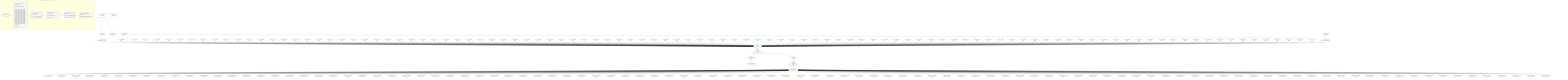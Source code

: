 %%{init: {'themeVariables': { 'fontSize': '12px'}}}%%
graph TD
    classDef path fill:#eee,stroke:#000,color:#000
    classDef plan fill:#fff,stroke-width:1px,color:#000
    classDef itemplan fill:#fff,stroke-width:2px,color:#000
    classDef unbatchedplan fill:#dff,stroke-width:1px,color:#000
    classDef sideeffectplan fill:#fcc,stroke-width:2px,color:#000
    classDef bucket fill:#f6f6f6,color:#000,stroke-width:2px,text-align:left


    %% plan dependencies
    Connection18{{"Connection[18∈0] ➊<br />ᐸ14ᐳ"}}:::plan
    Constant454{{"Constant[454∈0] ➊<br />ᐸ[HIDDEN]ᐳ"}}:::plan
    Constant454 --> Connection18
    __Value2["__Value[2∈0] ➊<br />ᐸcontextᐳ"]:::plan
    __Value4["__Value[4∈0] ➊<br />ᐸrootValueᐳ"]:::plan
    PgSelect19[["PgSelect[19∈1] ➊<br />ᐸpersonᐳ"]]:::plan
    Object17{{"Object[17∈1] ➊<br />ᐸ{pgSettings,withPgClient}ᐳ"}}:::plan
    Constant472{{"Constant[472∈1] ➊<br />ᐸ2ᐳ"}}:::plan
    Constant473{{"Constant[473∈1] ➊<br />ᐸ3ᐳ"}}:::plan
    Constant474{{"Constant[474∈1] ➊<br />ᐸ4ᐳ"}}:::plan
    Constant475{{"Constant[475∈1] ➊<br />ᐸ5ᐳ"}}:::plan
    Constant476{{"Constant[476∈1] ➊<br />ᐸ6ᐳ"}}:::plan
    Constant477{{"Constant[477∈1] ➊<br />ᐸ7ᐳ"}}:::plan
    Constant478{{"Constant[478∈1] ➊<br />ᐸ8ᐳ"}}:::plan
    Constant479{{"Constant[479∈1] ➊<br />ᐸ9ᐳ"}}:::plan
    Constant480{{"Constant[480∈1] ➊<br />ᐸ10ᐳ"}}:::plan
    Constant481{{"Constant[481∈1] ➊<br />ᐸ11ᐳ"}}:::plan
    Constant482{{"Constant[482∈1] ➊<br />ᐸ12ᐳ"}}:::plan
    Constant483{{"Constant[483∈1] ➊<br />ᐸ13ᐳ"}}:::plan
    Constant484{{"Constant[484∈1] ➊<br />ᐸ14ᐳ"}}:::plan
    Constant485{{"Constant[485∈1] ➊<br />ᐸ15ᐳ"}}:::plan
    Constant486{{"Constant[486∈1] ➊<br />ᐸ16ᐳ"}}:::plan
    Constant487{{"Constant[487∈1] ➊<br />ᐸ17ᐳ"}}:::plan
    Constant488{{"Constant[488∈1] ➊<br />ᐸ18ᐳ"}}:::plan
    Constant489{{"Constant[489∈1] ➊<br />ᐸ19ᐳ"}}:::plan
    Constant490{{"Constant[490∈1] ➊<br />ᐸ20ᐳ"}}:::plan
    Constant491{{"Constant[491∈1] ➊<br />ᐸ21ᐳ"}}:::plan
    Constant492{{"Constant[492∈1] ➊<br />ᐸ22ᐳ"}}:::plan
    Constant493{{"Constant[493∈1] ➊<br />ᐸ23ᐳ"}}:::plan
    Constant494{{"Constant[494∈1] ➊<br />ᐸ24ᐳ"}}:::plan
    Constant495{{"Constant[495∈1] ➊<br />ᐸ25ᐳ"}}:::plan
    Constant496{{"Constant[496∈1] ➊<br />ᐸ26ᐳ"}}:::plan
    Constant497{{"Constant[497∈1] ➊<br />ᐸ27ᐳ"}}:::plan
    Constant498{{"Constant[498∈1] ➊<br />ᐸ28ᐳ"}}:::plan
    Constant499{{"Constant[499∈1] ➊<br />ᐸ29ᐳ"}}:::plan
    Constant500{{"Constant[500∈1] ➊<br />ᐸ30ᐳ"}}:::plan
    Constant501{{"Constant[501∈1] ➊<br />ᐸ31ᐳ"}}:::plan
    Constant502{{"Constant[502∈1] ➊<br />ᐸ32ᐳ"}}:::plan
    Constant503{{"Constant[503∈1] ➊<br />ᐸ33ᐳ"}}:::plan
    Constant504{{"Constant[504∈1] ➊<br />ᐸ34ᐳ"}}:::plan
    Constant505{{"Constant[505∈1] ➊<br />ᐸ35ᐳ"}}:::plan
    Constant506{{"Constant[506∈1] ➊<br />ᐸ36ᐳ"}}:::plan
    Constant507{{"Constant[507∈1] ➊<br />ᐸ37ᐳ"}}:::plan
    Constant508{{"Constant[508∈1] ➊<br />ᐸ38ᐳ"}}:::plan
    Constant509{{"Constant[509∈1] ➊<br />ᐸ39ᐳ"}}:::plan
    Constant510{{"Constant[510∈1] ➊<br />ᐸ40ᐳ"}}:::plan
    Constant511{{"Constant[511∈1] ➊<br />ᐸ41ᐳ"}}:::plan
    Constant512{{"Constant[512∈1] ➊<br />ᐸ42ᐳ"}}:::plan
    Constant513{{"Constant[513∈1] ➊<br />ᐸ43ᐳ"}}:::plan
    Constant514{{"Constant[514∈1] ➊<br />ᐸ44ᐳ"}}:::plan
    Constant515{{"Constant[515∈1] ➊<br />ᐸ45ᐳ"}}:::plan
    Constant516{{"Constant[516∈1] ➊<br />ᐸ46ᐳ"}}:::plan
    Constant517{{"Constant[517∈1] ➊<br />ᐸ47ᐳ"}}:::plan
    Constant518{{"Constant[518∈1] ➊<br />ᐸ48ᐳ"}}:::plan
    Constant519{{"Constant[519∈1] ➊<br />ᐸ49ᐳ"}}:::plan
    Constant520{{"Constant[520∈1] ➊<br />ᐸ50ᐳ"}}:::plan
    Constant521{{"Constant[521∈1] ➊<br />ᐸ51ᐳ"}}:::plan
    Constant522{{"Constant[522∈1] ➊<br />ᐸ52ᐳ"}}:::plan
    Constant523{{"Constant[523∈1] ➊<br />ᐸ53ᐳ"}}:::plan
    Constant524{{"Constant[524∈1] ➊<br />ᐸ54ᐳ"}}:::plan
    Constant525{{"Constant[525∈1] ➊<br />ᐸ55ᐳ"}}:::plan
    Constant526{{"Constant[526∈1] ➊<br />ᐸ56ᐳ"}}:::plan
    Constant527{{"Constant[527∈1] ➊<br />ᐸ57ᐳ"}}:::plan
    Constant528{{"Constant[528∈1] ➊<br />ᐸ58ᐳ"}}:::plan
    Constant529{{"Constant[529∈1] ➊<br />ᐸ59ᐳ"}}:::plan
    Constant530{{"Constant[530∈1] ➊<br />ᐸ60ᐳ"}}:::plan
    Constant531{{"Constant[531∈1] ➊<br />ᐸ61ᐳ"}}:::plan
    Constant532{{"Constant[532∈1] ➊<br />ᐸ62ᐳ"}}:::plan
    Constant533{{"Constant[533∈1] ➊<br />ᐸ63ᐳ"}}:::plan
    Constant534{{"Constant[534∈1] ➊<br />ᐸ64ᐳ"}}:::plan
    Constant535{{"Constant[535∈1] ➊<br />ᐸ65ᐳ"}}:::plan
    Constant536{{"Constant[536∈1] ➊<br />ᐸ66ᐳ"}}:::plan
    Constant537{{"Constant[537∈1] ➊<br />ᐸ67ᐳ"}}:::plan
    Constant538{{"Constant[538∈1] ➊<br />ᐸ68ᐳ"}}:::plan
    Constant539{{"Constant[539∈1] ➊<br />ᐸ69ᐳ"}}:::plan
    Constant540{{"Constant[540∈1] ➊<br />ᐸ70ᐳ"}}:::plan
    Constant541{{"Constant[541∈1] ➊<br />ᐸ71ᐳ"}}:::plan
    Constant542{{"Constant[542∈1] ➊<br />ᐸ72ᐳ"}}:::plan
    Constant543{{"Constant[543∈1] ➊<br />ᐸ73ᐳ"}}:::plan
    Constant544{{"Constant[544∈1] ➊<br />ᐸ74ᐳ"}}:::plan
    Constant545{{"Constant[545∈1] ➊<br />ᐸ75ᐳ"}}:::plan
    Constant546{{"Constant[546∈1] ➊<br />ᐸ76ᐳ"}}:::plan
    Constant547{{"Constant[547∈1] ➊<br />ᐸ77ᐳ"}}:::plan
    Constant548{{"Constant[548∈1] ➊<br />ᐸ78ᐳ"}}:::plan
    Constant549{{"Constant[549∈1] ➊<br />ᐸ79ᐳ"}}:::plan
    Constant550{{"Constant[550∈1] ➊<br />ᐸ80ᐳ"}}:::plan
    Constant551{{"Constant[551∈1] ➊<br />ᐸ81ᐳ"}}:::plan
    Constant552{{"Constant[552∈1] ➊<br />ᐸ82ᐳ"}}:::plan
    Constant553{{"Constant[553∈1] ➊<br />ᐸ83ᐳ"}}:::plan
    Constant554{{"Constant[554∈1] ➊<br />ᐸ84ᐳ"}}:::plan
    Constant555{{"Constant[555∈1] ➊<br />ᐸ85ᐳ"}}:::plan
    Constant556{{"Constant[556∈1] ➊<br />ᐸ86ᐳ"}}:::plan
    Constant557{{"Constant[557∈1] ➊<br />ᐸ87ᐳ"}}:::plan
    Constant558{{"Constant[558∈1] ➊<br />ᐸ88ᐳ"}}:::plan
    Constant559{{"Constant[559∈1] ➊<br />ᐸ89ᐳ"}}:::plan
    Constant560{{"Constant[560∈1] ➊<br />ᐸ90ᐳ"}}:::plan
    Constant561{{"Constant[561∈1] ➊<br />ᐸ91ᐳ"}}:::plan
    Constant562{{"Constant[562∈1] ➊<br />ᐸ92ᐳ"}}:::plan
    Constant563{{"Constant[563∈1] ➊<br />ᐸ93ᐳ"}}:::plan
    Constant564{{"Constant[564∈1] ➊<br />ᐸ94ᐳ"}}:::plan
    Constant565{{"Constant[565∈1] ➊<br />ᐸ95ᐳ"}}:::plan
    Constant566{{"Constant[566∈1] ➊<br />ᐸ96ᐳ"}}:::plan
    Constant567{{"Constant[567∈1] ➊<br />ᐸ97ᐳ"}}:::plan
    Constant568{{"Constant[568∈1] ➊<br />ᐸ98ᐳ"}}:::plan
    Constant569{{"Constant[569∈1] ➊<br />ᐸ99ᐳ"}}:::plan
    Constant570{{"Constant[570∈1] ➊<br />ᐸ100ᐳ"}}:::plan
    Constant571{{"Constant[571∈1] ➊<br />ᐸ101ᐳ"}}:::plan
    Constant572{{"Constant[572∈1] ➊<br />ᐸ102ᐳ"}}:::plan
    Constant573{{"Constant[573∈1] ➊<br />ᐸ103ᐳ"}}:::plan
    Lambda459{{"Lambda[459∈1] ➊<br />ᐸcalculateLimitAndOffsetSQLᐳ"}}:::plan
    Object17 & Connection18 & Constant454 & Constant472 & Constant473 & Constant474 & Constant475 & Constant476 & Constant477 & Constant478 & Constant479 & Constant480 & Constant481 & Constant482 & Constant483 & Constant484 & Constant485 & Constant486 & Constant487 & Constant488 & Constant489 & Constant490 & Constant491 & Constant492 & Constant493 & Constant494 & Constant495 & Constant496 & Constant497 & Constant498 & Constant499 & Constant500 & Constant501 & Constant502 & Constant503 & Constant504 & Constant505 & Constant506 & Constant507 & Constant508 & Constant509 & Constant510 & Constant511 & Constant512 & Constant513 & Constant514 & Constant515 & Constant516 & Constant517 & Constant518 & Constant519 & Constant520 & Constant521 & Constant522 & Constant523 & Constant524 & Constant525 & Constant526 & Constant527 & Constant528 & Constant529 & Constant530 & Constant531 & Constant532 & Constant533 & Constant534 & Constant535 & Constant536 & Constant537 & Constant538 & Constant539 & Constant540 & Constant541 & Constant542 & Constant543 & Constant544 & Constant545 & Constant546 & Constant547 & Constant548 & Constant549 & Constant550 & Constant551 & Constant552 & Constant553 & Constant554 & Constant555 & Constant556 & Constant557 & Constant558 & Constant559 & Constant560 & Constant561 & Constant562 & Constant563 & Constant564 & Constant565 & Constant566 & Constant567 & Constant568 & Constant569 & Constant570 & Constant571 & Constant572 & Constant573 & Lambda459 & Lambda459 --> PgSelect19
    Access15{{"Access[15∈1] ➊<br />ᐸ2.pgSettingsᐳ"}}:::plan
    Access16{{"Access[16∈1] ➊<br />ᐸ2.withPgClientᐳ"}}:::plan
    Access15 & Access16 --> Object17
    __Value2 --> Access15
    __Value2 --> Access16
    Connection35{{"Connection[35∈1] ➊<br />ᐸ31ᐳ"}}:::plan
    Constant454 --> Connection35
    Constant574{{"Constant[574∈1] ➊<br />ᐸ[HIDDEN]ᐳ"}}:::plan
    Constant574 --> Lambda459
    __Item20[/"__Item[20∈2]<br />ᐸ19ᐳ"\]:::itemplan
    PgSelect19 ==> __Item20
    PgSelectSingle21{{"PgSelectSingle[21∈2]<br />ᐸpersonᐳ"}}:::plan
    __Item20 --> PgSelectSingle21
    PgClassExpression22{{"PgClassExpression[22∈3]<br />ᐸ__person__.”id”ᐳ"}}:::plan
    PgSelectSingle21 --> PgClassExpression22
    Access460{{"Access[460∈3]<br />ᐸ20.0ᐳ"}}:::plan
    __Item20 --> Access460
    __Item37[/"__Item[37∈4]<br />ᐸ460ᐳ"\]:::itemplan
    Access460 ==> __Item37
    PgSelectSingle38{{"PgSelectSingle[38∈4]<br />ᐸpostᐳ"}}:::plan
    __Item37 --> PgSelectSingle38
    PgClassExpression39{{"PgClassExpression[39∈5]<br />ᐸ__post__.”headline”ᐳ"}}:::plan
    PgSelectSingle38 --> PgClassExpression39
    PgClassExpression43{{"PgClassExpression[43∈5]<br />ᐸ”a”.”post_...lder! */<br />)ᐳ"}}:::plan
    PgSelectSingle38 --> PgClassExpression43
    PgClassExpression47{{"PgClassExpression[47∈5]<br />ᐸ”a”.”post_...lder! */<br />)ᐳ"}}:::plan
    PgSelectSingle38 --> PgClassExpression47
    PgClassExpression51{{"PgClassExpression[51∈5]<br />ᐸ”a”.”post_...lder! */<br />)ᐳ"}}:::plan
    PgSelectSingle38 --> PgClassExpression51
    PgClassExpression55{{"PgClassExpression[55∈5]<br />ᐸ”a”.”post_...lder! */<br />)ᐳ"}}:::plan
    PgSelectSingle38 --> PgClassExpression55
    PgClassExpression59{{"PgClassExpression[59∈5]<br />ᐸ”a”.”post_...lder! */<br />)ᐳ"}}:::plan
    PgSelectSingle38 --> PgClassExpression59
    PgClassExpression63{{"PgClassExpression[63∈5]<br />ᐸ”a”.”post_...lder! */<br />)ᐳ"}}:::plan
    PgSelectSingle38 --> PgClassExpression63
    PgClassExpression67{{"PgClassExpression[67∈5]<br />ᐸ”a”.”post_...lder! */<br />)ᐳ"}}:::plan
    PgSelectSingle38 --> PgClassExpression67
    PgClassExpression71{{"PgClassExpression[71∈5]<br />ᐸ”a”.”post_...lder! */<br />)ᐳ"}}:::plan
    PgSelectSingle38 --> PgClassExpression71
    PgClassExpression75{{"PgClassExpression[75∈5]<br />ᐸ”a”.”post_...lder! */<br />)ᐳ"}}:::plan
    PgSelectSingle38 --> PgClassExpression75
    PgClassExpression79{{"PgClassExpression[79∈5]<br />ᐸ”a”.”post_...lder! */<br />)ᐳ"}}:::plan
    PgSelectSingle38 --> PgClassExpression79
    PgClassExpression83{{"PgClassExpression[83∈5]<br />ᐸ”a”.”post_...lder! */<br />)ᐳ"}}:::plan
    PgSelectSingle38 --> PgClassExpression83
    PgClassExpression87{{"PgClassExpression[87∈5]<br />ᐸ”a”.”post_...lder! */<br />)ᐳ"}}:::plan
    PgSelectSingle38 --> PgClassExpression87
    PgClassExpression91{{"PgClassExpression[91∈5]<br />ᐸ”a”.”post_...lder! */<br />)ᐳ"}}:::plan
    PgSelectSingle38 --> PgClassExpression91
    PgClassExpression95{{"PgClassExpression[95∈5]<br />ᐸ”a”.”post_...lder! */<br />)ᐳ"}}:::plan
    PgSelectSingle38 --> PgClassExpression95
    PgClassExpression99{{"PgClassExpression[99∈5]<br />ᐸ”a”.”post_...lder! */<br />)ᐳ"}}:::plan
    PgSelectSingle38 --> PgClassExpression99
    PgClassExpression103{{"PgClassExpression[103∈5]<br />ᐸ”a”.”post_...lder! */<br />)ᐳ"}}:::plan
    PgSelectSingle38 --> PgClassExpression103
    PgClassExpression107{{"PgClassExpression[107∈5]<br />ᐸ”a”.”post_...lder! */<br />)ᐳ"}}:::plan
    PgSelectSingle38 --> PgClassExpression107
    PgClassExpression111{{"PgClassExpression[111∈5]<br />ᐸ”a”.”post_...lder! */<br />)ᐳ"}}:::plan
    PgSelectSingle38 --> PgClassExpression111
    PgClassExpression115{{"PgClassExpression[115∈5]<br />ᐸ”a”.”post_...lder! */<br />)ᐳ"}}:::plan
    PgSelectSingle38 --> PgClassExpression115
    PgClassExpression119{{"PgClassExpression[119∈5]<br />ᐸ”a”.”post_...lder! */<br />)ᐳ"}}:::plan
    PgSelectSingle38 --> PgClassExpression119
    PgClassExpression123{{"PgClassExpression[123∈5]<br />ᐸ”a”.”post_...lder! */<br />)ᐳ"}}:::plan
    PgSelectSingle38 --> PgClassExpression123
    PgClassExpression127{{"PgClassExpression[127∈5]<br />ᐸ”a”.”post_...lder! */<br />)ᐳ"}}:::plan
    PgSelectSingle38 --> PgClassExpression127
    PgClassExpression131{{"PgClassExpression[131∈5]<br />ᐸ”a”.”post_...lder! */<br />)ᐳ"}}:::plan
    PgSelectSingle38 --> PgClassExpression131
    PgClassExpression135{{"PgClassExpression[135∈5]<br />ᐸ”a”.”post_...lder! */<br />)ᐳ"}}:::plan
    PgSelectSingle38 --> PgClassExpression135
    PgClassExpression139{{"PgClassExpression[139∈5]<br />ᐸ”a”.”post_...lder! */<br />)ᐳ"}}:::plan
    PgSelectSingle38 --> PgClassExpression139
    PgClassExpression143{{"PgClassExpression[143∈5]<br />ᐸ”a”.”post_...lder! */<br />)ᐳ"}}:::plan
    PgSelectSingle38 --> PgClassExpression143
    PgClassExpression147{{"PgClassExpression[147∈5]<br />ᐸ”a”.”post_...lder! */<br />)ᐳ"}}:::plan
    PgSelectSingle38 --> PgClassExpression147
    PgClassExpression151{{"PgClassExpression[151∈5]<br />ᐸ”a”.”post_...lder! */<br />)ᐳ"}}:::plan
    PgSelectSingle38 --> PgClassExpression151
    PgClassExpression155{{"PgClassExpression[155∈5]<br />ᐸ”a”.”post_...lder! */<br />)ᐳ"}}:::plan
    PgSelectSingle38 --> PgClassExpression155
    PgClassExpression159{{"PgClassExpression[159∈5]<br />ᐸ”a”.”post_...lder! */<br />)ᐳ"}}:::plan
    PgSelectSingle38 --> PgClassExpression159
    PgClassExpression163{{"PgClassExpression[163∈5]<br />ᐸ”a”.”post_...lder! */<br />)ᐳ"}}:::plan
    PgSelectSingle38 --> PgClassExpression163
    PgClassExpression167{{"PgClassExpression[167∈5]<br />ᐸ”a”.”post_...lder! */<br />)ᐳ"}}:::plan
    PgSelectSingle38 --> PgClassExpression167
    PgClassExpression171{{"PgClassExpression[171∈5]<br />ᐸ”a”.”post_...lder! */<br />)ᐳ"}}:::plan
    PgSelectSingle38 --> PgClassExpression171
    PgClassExpression175{{"PgClassExpression[175∈5]<br />ᐸ”a”.”post_...lder! */<br />)ᐳ"}}:::plan
    PgSelectSingle38 --> PgClassExpression175
    PgClassExpression179{{"PgClassExpression[179∈5]<br />ᐸ”a”.”post_...lder! */<br />)ᐳ"}}:::plan
    PgSelectSingle38 --> PgClassExpression179
    PgClassExpression183{{"PgClassExpression[183∈5]<br />ᐸ”a”.”post_...lder! */<br />)ᐳ"}}:::plan
    PgSelectSingle38 --> PgClassExpression183
    PgClassExpression187{{"PgClassExpression[187∈5]<br />ᐸ”a”.”post_...lder! */<br />)ᐳ"}}:::plan
    PgSelectSingle38 --> PgClassExpression187
    PgClassExpression191{{"PgClassExpression[191∈5]<br />ᐸ”a”.”post_...lder! */<br />)ᐳ"}}:::plan
    PgSelectSingle38 --> PgClassExpression191
    PgClassExpression195{{"PgClassExpression[195∈5]<br />ᐸ”a”.”post_...lder! */<br />)ᐳ"}}:::plan
    PgSelectSingle38 --> PgClassExpression195
    PgClassExpression199{{"PgClassExpression[199∈5]<br />ᐸ”a”.”post_...lder! */<br />)ᐳ"}}:::plan
    PgSelectSingle38 --> PgClassExpression199
    PgClassExpression203{{"PgClassExpression[203∈5]<br />ᐸ”a”.”post_...lder! */<br />)ᐳ"}}:::plan
    PgSelectSingle38 --> PgClassExpression203
    PgClassExpression207{{"PgClassExpression[207∈5]<br />ᐸ”a”.”post_...lder! */<br />)ᐳ"}}:::plan
    PgSelectSingle38 --> PgClassExpression207
    PgClassExpression211{{"PgClassExpression[211∈5]<br />ᐸ”a”.”post_...lder! */<br />)ᐳ"}}:::plan
    PgSelectSingle38 --> PgClassExpression211
    PgClassExpression215{{"PgClassExpression[215∈5]<br />ᐸ”a”.”post_...lder! */<br />)ᐳ"}}:::plan
    PgSelectSingle38 --> PgClassExpression215
    PgClassExpression219{{"PgClassExpression[219∈5]<br />ᐸ”a”.”post_...lder! */<br />)ᐳ"}}:::plan
    PgSelectSingle38 --> PgClassExpression219
    PgClassExpression223{{"PgClassExpression[223∈5]<br />ᐸ”a”.”post_...lder! */<br />)ᐳ"}}:::plan
    PgSelectSingle38 --> PgClassExpression223
    PgClassExpression227{{"PgClassExpression[227∈5]<br />ᐸ”a”.”post_...lder! */<br />)ᐳ"}}:::plan
    PgSelectSingle38 --> PgClassExpression227
    PgClassExpression231{{"PgClassExpression[231∈5]<br />ᐸ”a”.”post_...lder! */<br />)ᐳ"}}:::plan
    PgSelectSingle38 --> PgClassExpression231
    PgClassExpression235{{"PgClassExpression[235∈5]<br />ᐸ”a”.”post_...lder! */<br />)ᐳ"}}:::plan
    PgSelectSingle38 --> PgClassExpression235
    PgClassExpression239{{"PgClassExpression[239∈5]<br />ᐸ”a”.”post_...lder! */<br />)ᐳ"}}:::plan
    PgSelectSingle38 --> PgClassExpression239
    PgClassExpression243{{"PgClassExpression[243∈5]<br />ᐸ”a”.”post_...lder! */<br />)ᐳ"}}:::plan
    PgSelectSingle38 --> PgClassExpression243
    PgClassExpression247{{"PgClassExpression[247∈5]<br />ᐸ”a”.”post_...lder! */<br />)ᐳ"}}:::plan
    PgSelectSingle38 --> PgClassExpression247
    PgClassExpression251{{"PgClassExpression[251∈5]<br />ᐸ”a”.”post_...lder! */<br />)ᐳ"}}:::plan
    PgSelectSingle38 --> PgClassExpression251
    PgClassExpression255{{"PgClassExpression[255∈5]<br />ᐸ”a”.”post_...lder! */<br />)ᐳ"}}:::plan
    PgSelectSingle38 --> PgClassExpression255
    PgClassExpression259{{"PgClassExpression[259∈5]<br />ᐸ”a”.”post_...lder! */<br />)ᐳ"}}:::plan
    PgSelectSingle38 --> PgClassExpression259
    PgClassExpression263{{"PgClassExpression[263∈5]<br />ᐸ”a”.”post_...lder! */<br />)ᐳ"}}:::plan
    PgSelectSingle38 --> PgClassExpression263
    PgClassExpression267{{"PgClassExpression[267∈5]<br />ᐸ”a”.”post_...lder! */<br />)ᐳ"}}:::plan
    PgSelectSingle38 --> PgClassExpression267
    PgClassExpression271{{"PgClassExpression[271∈5]<br />ᐸ”a”.”post_...lder! */<br />)ᐳ"}}:::plan
    PgSelectSingle38 --> PgClassExpression271
    PgClassExpression275{{"PgClassExpression[275∈5]<br />ᐸ”a”.”post_...lder! */<br />)ᐳ"}}:::plan
    PgSelectSingle38 --> PgClassExpression275
    PgClassExpression279{{"PgClassExpression[279∈5]<br />ᐸ”a”.”post_...lder! */<br />)ᐳ"}}:::plan
    PgSelectSingle38 --> PgClassExpression279
    PgClassExpression283{{"PgClassExpression[283∈5]<br />ᐸ”a”.”post_...lder! */<br />)ᐳ"}}:::plan
    PgSelectSingle38 --> PgClassExpression283
    PgClassExpression287{{"PgClassExpression[287∈5]<br />ᐸ”a”.”post_...lder! */<br />)ᐳ"}}:::plan
    PgSelectSingle38 --> PgClassExpression287
    PgClassExpression291{{"PgClassExpression[291∈5]<br />ᐸ”a”.”post_...lder! */<br />)ᐳ"}}:::plan
    PgSelectSingle38 --> PgClassExpression291
    PgClassExpression295{{"PgClassExpression[295∈5]<br />ᐸ”a”.”post_...lder! */<br />)ᐳ"}}:::plan
    PgSelectSingle38 --> PgClassExpression295
    PgClassExpression299{{"PgClassExpression[299∈5]<br />ᐸ”a”.”post_...lder! */<br />)ᐳ"}}:::plan
    PgSelectSingle38 --> PgClassExpression299
    PgClassExpression303{{"PgClassExpression[303∈5]<br />ᐸ”a”.”post_...lder! */<br />)ᐳ"}}:::plan
    PgSelectSingle38 --> PgClassExpression303
    PgClassExpression307{{"PgClassExpression[307∈5]<br />ᐸ”a”.”post_...lder! */<br />)ᐳ"}}:::plan
    PgSelectSingle38 --> PgClassExpression307
    PgClassExpression311{{"PgClassExpression[311∈5]<br />ᐸ”a”.”post_...lder! */<br />)ᐳ"}}:::plan
    PgSelectSingle38 --> PgClassExpression311
    PgClassExpression315{{"PgClassExpression[315∈5]<br />ᐸ”a”.”post_...lder! */<br />)ᐳ"}}:::plan
    PgSelectSingle38 --> PgClassExpression315
    PgClassExpression319{{"PgClassExpression[319∈5]<br />ᐸ”a”.”post_...lder! */<br />)ᐳ"}}:::plan
    PgSelectSingle38 --> PgClassExpression319
    PgClassExpression323{{"PgClassExpression[323∈5]<br />ᐸ”a”.”post_...lder! */<br />)ᐳ"}}:::plan
    PgSelectSingle38 --> PgClassExpression323
    PgClassExpression327{{"PgClassExpression[327∈5]<br />ᐸ”a”.”post_...lder! */<br />)ᐳ"}}:::plan
    PgSelectSingle38 --> PgClassExpression327
    PgClassExpression331{{"PgClassExpression[331∈5]<br />ᐸ”a”.”post_...lder! */<br />)ᐳ"}}:::plan
    PgSelectSingle38 --> PgClassExpression331
    PgClassExpression335{{"PgClassExpression[335∈5]<br />ᐸ”a”.”post_...lder! */<br />)ᐳ"}}:::plan
    PgSelectSingle38 --> PgClassExpression335
    PgClassExpression339{{"PgClassExpression[339∈5]<br />ᐸ”a”.”post_...lder! */<br />)ᐳ"}}:::plan
    PgSelectSingle38 --> PgClassExpression339
    PgClassExpression343{{"PgClassExpression[343∈5]<br />ᐸ”a”.”post_...lder! */<br />)ᐳ"}}:::plan
    PgSelectSingle38 --> PgClassExpression343
    PgClassExpression347{{"PgClassExpression[347∈5]<br />ᐸ”a”.”post_...lder! */<br />)ᐳ"}}:::plan
    PgSelectSingle38 --> PgClassExpression347
    PgClassExpression351{{"PgClassExpression[351∈5]<br />ᐸ”a”.”post_...lder! */<br />)ᐳ"}}:::plan
    PgSelectSingle38 --> PgClassExpression351
    PgClassExpression355{{"PgClassExpression[355∈5]<br />ᐸ”a”.”post_...lder! */<br />)ᐳ"}}:::plan
    PgSelectSingle38 --> PgClassExpression355
    PgClassExpression359{{"PgClassExpression[359∈5]<br />ᐸ”a”.”post_...lder! */<br />)ᐳ"}}:::plan
    PgSelectSingle38 --> PgClassExpression359
    PgClassExpression363{{"PgClassExpression[363∈5]<br />ᐸ”a”.”post_...lder! */<br />)ᐳ"}}:::plan
    PgSelectSingle38 --> PgClassExpression363
    PgClassExpression367{{"PgClassExpression[367∈5]<br />ᐸ”a”.”post_...lder! */<br />)ᐳ"}}:::plan
    PgSelectSingle38 --> PgClassExpression367
    PgClassExpression371{{"PgClassExpression[371∈5]<br />ᐸ”a”.”post_...lder! */<br />)ᐳ"}}:::plan
    PgSelectSingle38 --> PgClassExpression371
    PgClassExpression375{{"PgClassExpression[375∈5]<br />ᐸ”a”.”post_...lder! */<br />)ᐳ"}}:::plan
    PgSelectSingle38 --> PgClassExpression375
    PgClassExpression379{{"PgClassExpression[379∈5]<br />ᐸ”a”.”post_...lder! */<br />)ᐳ"}}:::plan
    PgSelectSingle38 --> PgClassExpression379
    PgClassExpression383{{"PgClassExpression[383∈5]<br />ᐸ”a”.”post_...lder! */<br />)ᐳ"}}:::plan
    PgSelectSingle38 --> PgClassExpression383
    PgClassExpression387{{"PgClassExpression[387∈5]<br />ᐸ”a”.”post_...lder! */<br />)ᐳ"}}:::plan
    PgSelectSingle38 --> PgClassExpression387
    PgClassExpression391{{"PgClassExpression[391∈5]<br />ᐸ”a”.”post_...lder! */<br />)ᐳ"}}:::plan
    PgSelectSingle38 --> PgClassExpression391
    PgClassExpression395{{"PgClassExpression[395∈5]<br />ᐸ”a”.”post_...lder! */<br />)ᐳ"}}:::plan
    PgSelectSingle38 --> PgClassExpression395
    PgClassExpression399{{"PgClassExpression[399∈5]<br />ᐸ”a”.”post_...lder! */<br />)ᐳ"}}:::plan
    PgSelectSingle38 --> PgClassExpression399
    PgClassExpression403{{"PgClassExpression[403∈5]<br />ᐸ”a”.”post_...lder! */<br />)ᐳ"}}:::plan
    PgSelectSingle38 --> PgClassExpression403
    PgClassExpression407{{"PgClassExpression[407∈5]<br />ᐸ”a”.”post_...lder! */<br />)ᐳ"}}:::plan
    PgSelectSingle38 --> PgClassExpression407
    PgClassExpression411{{"PgClassExpression[411∈5]<br />ᐸ”a”.”post_...lder! */<br />)ᐳ"}}:::plan
    PgSelectSingle38 --> PgClassExpression411
    PgClassExpression415{{"PgClassExpression[415∈5]<br />ᐸ”a”.”post_...lder! */<br />)ᐳ"}}:::plan
    PgSelectSingle38 --> PgClassExpression415
    PgClassExpression419{{"PgClassExpression[419∈5]<br />ᐸ”a”.”post_...lder! */<br />)ᐳ"}}:::plan
    PgSelectSingle38 --> PgClassExpression419
    PgClassExpression423{{"PgClassExpression[423∈5]<br />ᐸ”a”.”post_...lder! */<br />)ᐳ"}}:::plan
    PgSelectSingle38 --> PgClassExpression423
    PgClassExpression427{{"PgClassExpression[427∈5]<br />ᐸ”a”.”post_...lder! */<br />)ᐳ"}}:::plan
    PgSelectSingle38 --> PgClassExpression427
    PgClassExpression431{{"PgClassExpression[431∈5]<br />ᐸ”a”.”post_...lder! */<br />)ᐳ"}}:::plan
    PgSelectSingle38 --> PgClassExpression431
    PgClassExpression435{{"PgClassExpression[435∈5]<br />ᐸ”a”.”post_...lder! */<br />)ᐳ"}}:::plan
    PgSelectSingle38 --> PgClassExpression435
    PgClassExpression439{{"PgClassExpression[439∈5]<br />ᐸ”a”.”post_...lder! */<br />)ᐳ"}}:::plan
    PgSelectSingle38 --> PgClassExpression439
    PgClassExpression443{{"PgClassExpression[443∈5]<br />ᐸ”a”.”post_...lder! */<br />)ᐳ"}}:::plan
    PgSelectSingle38 --> PgClassExpression443
    PgClassExpression447{{"PgClassExpression[447∈5]<br />ᐸ”a”.”post_...lder! */<br />)ᐳ"}}:::plan
    PgSelectSingle38 --> PgClassExpression447
    PgClassExpression451{{"PgClassExpression[451∈5]<br />ᐸ”a”.”post_...lder! */<br />)ᐳ"}}:::plan
    PgSelectSingle38 --> PgClassExpression451

    %% define steps

    subgraph "Buckets for queries/v4/json-overflow-nested"
    Bucket0("Bucket 0 (root)"):::bucket
    classDef bucket0 stroke:#696969
    class Bucket0,__Value2,__Value4,Connection18,Constant454 bucket0
    Bucket1("Bucket 1 (nullableBoundary)<br />Deps: 2, 18, 454<br /><br />ROOT Connectionᐸ14ᐳ[18]<br />1: <br />ᐳ: 15, 16, 35, 472, 473, 474, 475, 476, 477, 478, 479, 480, 481, 482, 483, 484, 485, 486, 487, 488, 489, 490, 491, 492, 493, 494, 495, 496, 497, 498, 499, 500, 501, 502, 503, 504, 505, 506, 507, 508, 509, 510, 511, 512, 513, 514, 515, 516, 517, 518, 519, 520, 521, 522, 523, 524, 525, 526, 527, 528, 529, 530, 531, 532, 533, 534, 535, 536, 537, 538, 539, 540, 541, 542, 543, 544, 545, 546, 547, 548, 549, 550, 551, 552, 553, 554, 555, 556, 557, 558, 559, 560, 561, 562, 563, 564, 565, 566, 567, 568, 569, 570, 571, 572, 573, 574, 17, 459<br />2: PgSelect[19]"):::bucket
    classDef bucket1 stroke:#00bfff
    class Bucket1,Access15,Access16,Object17,PgSelect19,Connection35,Lambda459,Constant472,Constant473,Constant474,Constant475,Constant476,Constant477,Constant478,Constant479,Constant480,Constant481,Constant482,Constant483,Constant484,Constant485,Constant486,Constant487,Constant488,Constant489,Constant490,Constant491,Constant492,Constant493,Constant494,Constant495,Constant496,Constant497,Constant498,Constant499,Constant500,Constant501,Constant502,Constant503,Constant504,Constant505,Constant506,Constant507,Constant508,Constant509,Constant510,Constant511,Constant512,Constant513,Constant514,Constant515,Constant516,Constant517,Constant518,Constant519,Constant520,Constant521,Constant522,Constant523,Constant524,Constant525,Constant526,Constant527,Constant528,Constant529,Constant530,Constant531,Constant532,Constant533,Constant534,Constant535,Constant536,Constant537,Constant538,Constant539,Constant540,Constant541,Constant542,Constant543,Constant544,Constant545,Constant546,Constant547,Constant548,Constant549,Constant550,Constant551,Constant552,Constant553,Constant554,Constant555,Constant556,Constant557,Constant558,Constant559,Constant560,Constant561,Constant562,Constant563,Constant564,Constant565,Constant566,Constant567,Constant568,Constant569,Constant570,Constant571,Constant572,Constant573,Constant574 bucket1
    Bucket2("Bucket 2 (listItem)<br />Deps: 35<br /><br />ROOT __Item{2}ᐸ19ᐳ[20]"):::bucket
    classDef bucket2 stroke:#7f007f
    class Bucket2,__Item20,PgSelectSingle21 bucket2
    Bucket3("Bucket 3 (nullableBoundary)<br />Deps: 21, 20, 35<br /><br />ROOT PgSelectSingle{2}ᐸpersonᐳ[21]"):::bucket
    classDef bucket3 stroke:#ffa500
    class Bucket3,PgClassExpression22,Access460 bucket3
    Bucket4("Bucket 4 (listItem)<br /><br />ROOT __Item{4}ᐸ460ᐳ[37]"):::bucket
    classDef bucket4 stroke:#0000ff
    class Bucket4,__Item37,PgSelectSingle38 bucket4
    Bucket5("Bucket 5 (nullableBoundary)<br />Deps: 38<br /><br />ROOT PgSelectSingle{4}ᐸpostᐳ[38]"):::bucket
    classDef bucket5 stroke:#7fff00
    class Bucket5,PgClassExpression39,PgClassExpression43,PgClassExpression47,PgClassExpression51,PgClassExpression55,PgClassExpression59,PgClassExpression63,PgClassExpression67,PgClassExpression71,PgClassExpression75,PgClassExpression79,PgClassExpression83,PgClassExpression87,PgClassExpression91,PgClassExpression95,PgClassExpression99,PgClassExpression103,PgClassExpression107,PgClassExpression111,PgClassExpression115,PgClassExpression119,PgClassExpression123,PgClassExpression127,PgClassExpression131,PgClassExpression135,PgClassExpression139,PgClassExpression143,PgClassExpression147,PgClassExpression151,PgClassExpression155,PgClassExpression159,PgClassExpression163,PgClassExpression167,PgClassExpression171,PgClassExpression175,PgClassExpression179,PgClassExpression183,PgClassExpression187,PgClassExpression191,PgClassExpression195,PgClassExpression199,PgClassExpression203,PgClassExpression207,PgClassExpression211,PgClassExpression215,PgClassExpression219,PgClassExpression223,PgClassExpression227,PgClassExpression231,PgClassExpression235,PgClassExpression239,PgClassExpression243,PgClassExpression247,PgClassExpression251,PgClassExpression255,PgClassExpression259,PgClassExpression263,PgClassExpression267,PgClassExpression271,PgClassExpression275,PgClassExpression279,PgClassExpression283,PgClassExpression287,PgClassExpression291,PgClassExpression295,PgClassExpression299,PgClassExpression303,PgClassExpression307,PgClassExpression311,PgClassExpression315,PgClassExpression319,PgClassExpression323,PgClassExpression327,PgClassExpression331,PgClassExpression335,PgClassExpression339,PgClassExpression343,PgClassExpression347,PgClassExpression351,PgClassExpression355,PgClassExpression359,PgClassExpression363,PgClassExpression367,PgClassExpression371,PgClassExpression375,PgClassExpression379,PgClassExpression383,PgClassExpression387,PgClassExpression391,PgClassExpression395,PgClassExpression399,PgClassExpression403,PgClassExpression407,PgClassExpression411,PgClassExpression415,PgClassExpression419,PgClassExpression423,PgClassExpression427,PgClassExpression431,PgClassExpression435,PgClassExpression439,PgClassExpression443,PgClassExpression447,PgClassExpression451 bucket5
    Bucket0 --> Bucket1
    Bucket1 --> Bucket2
    Bucket2 --> Bucket3
    Bucket3 --> Bucket4
    Bucket4 --> Bucket5
    end